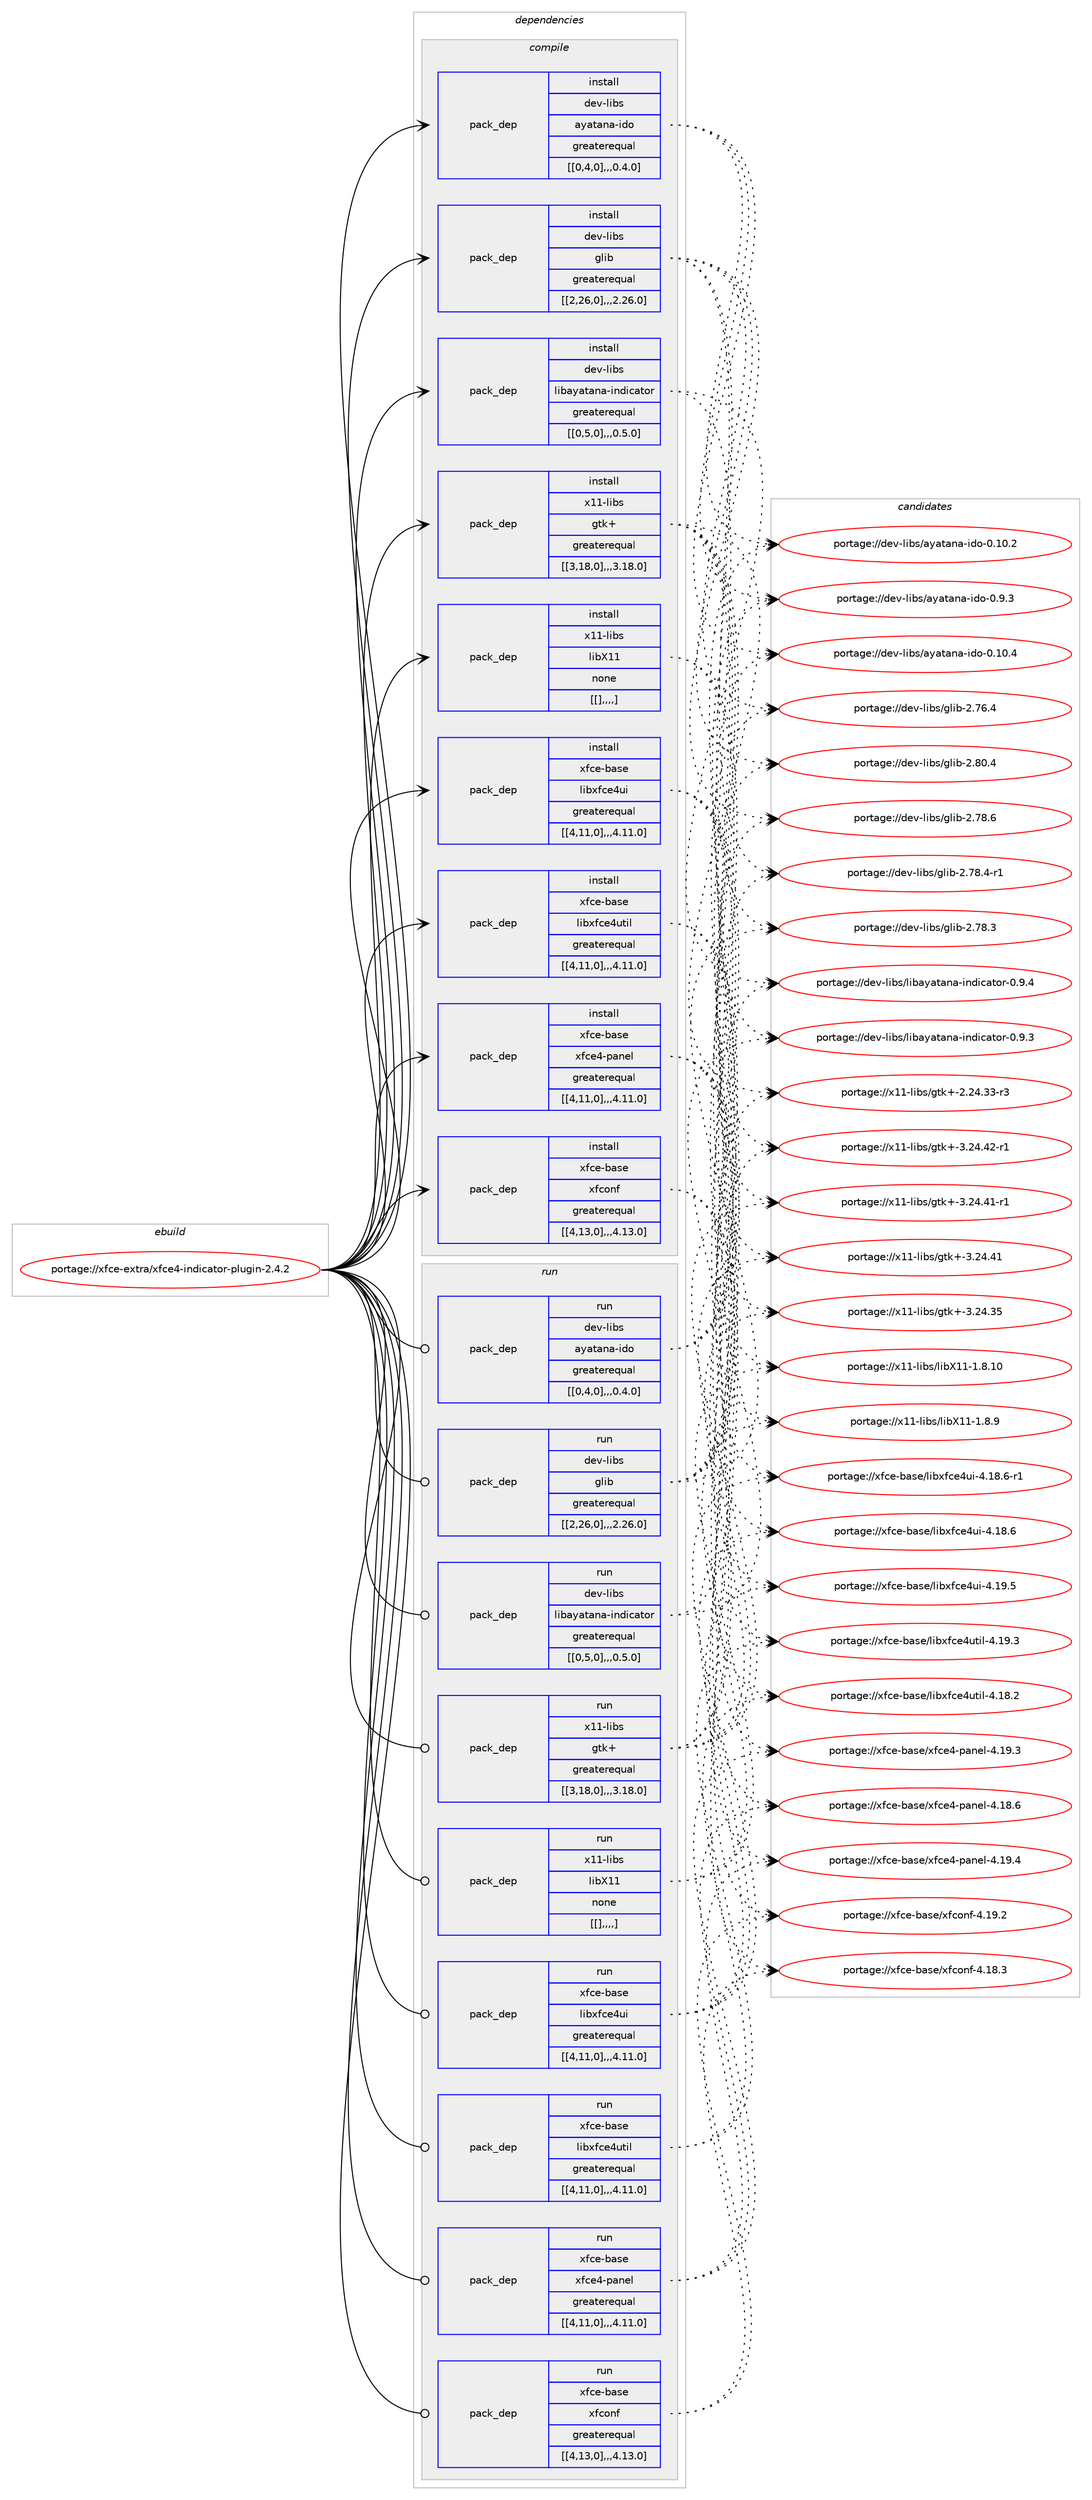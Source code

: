 digraph prolog {

# *************
# Graph options
# *************

newrank=true;
concentrate=true;
compound=true;
graph [rankdir=LR,fontname=Helvetica,fontsize=10,ranksep=1.5];#, ranksep=2.5, nodesep=0.2];
edge  [arrowhead=vee];
node  [fontname=Helvetica,fontsize=10];

# **********
# The ebuild
# **********

subgraph cluster_leftcol {
color=gray;
label=<<i>ebuild</i>>;
id [label="portage://xfce-extra/xfce4-indicator-plugin-2.4.2", color=red, width=4, href="../xfce-extra/xfce4-indicator-plugin-2.4.2.svg"];
}

# ****************
# The dependencies
# ****************

subgraph cluster_midcol {
color=gray;
label=<<i>dependencies</i>>;
subgraph cluster_compile {
fillcolor="#eeeeee";
style=filled;
label=<<i>compile</i>>;
subgraph pack359726 {
dependency492970 [label=<<TABLE BORDER="0" CELLBORDER="1" CELLSPACING="0" CELLPADDING="4" WIDTH="220"><TR><TD ROWSPAN="6" CELLPADDING="30">pack_dep</TD></TR><TR><TD WIDTH="110">install</TD></TR><TR><TD>dev-libs</TD></TR><TR><TD>ayatana-ido</TD></TR><TR><TD>greaterequal</TD></TR><TR><TD>[[0,4,0],,,0.4.0]</TD></TR></TABLE>>, shape=none, color=blue];
}
id:e -> dependency492970:w [weight=20,style="solid",arrowhead="vee"];
subgraph pack359727 {
dependency492971 [label=<<TABLE BORDER="0" CELLBORDER="1" CELLSPACING="0" CELLPADDING="4" WIDTH="220"><TR><TD ROWSPAN="6" CELLPADDING="30">pack_dep</TD></TR><TR><TD WIDTH="110">install</TD></TR><TR><TD>dev-libs</TD></TR><TR><TD>glib</TD></TR><TR><TD>greaterequal</TD></TR><TR><TD>[[2,26,0],,,2.26.0]</TD></TR></TABLE>>, shape=none, color=blue];
}
id:e -> dependency492971:w [weight=20,style="solid",arrowhead="vee"];
subgraph pack359728 {
dependency492972 [label=<<TABLE BORDER="0" CELLBORDER="1" CELLSPACING="0" CELLPADDING="4" WIDTH="220"><TR><TD ROWSPAN="6" CELLPADDING="30">pack_dep</TD></TR><TR><TD WIDTH="110">install</TD></TR><TR><TD>dev-libs</TD></TR><TR><TD>libayatana-indicator</TD></TR><TR><TD>greaterequal</TD></TR><TR><TD>[[0,5,0],,,0.5.0]</TD></TR></TABLE>>, shape=none, color=blue];
}
id:e -> dependency492972:w [weight=20,style="solid",arrowhead="vee"];
subgraph pack359729 {
dependency492973 [label=<<TABLE BORDER="0" CELLBORDER="1" CELLSPACING="0" CELLPADDING="4" WIDTH="220"><TR><TD ROWSPAN="6" CELLPADDING="30">pack_dep</TD></TR><TR><TD WIDTH="110">install</TD></TR><TR><TD>x11-libs</TD></TR><TR><TD>gtk+</TD></TR><TR><TD>greaterequal</TD></TR><TR><TD>[[3,18,0],,,3.18.0]</TD></TR></TABLE>>, shape=none, color=blue];
}
id:e -> dependency492973:w [weight=20,style="solid",arrowhead="vee"];
subgraph pack359730 {
dependency492974 [label=<<TABLE BORDER="0" CELLBORDER="1" CELLSPACING="0" CELLPADDING="4" WIDTH="220"><TR><TD ROWSPAN="6" CELLPADDING="30">pack_dep</TD></TR><TR><TD WIDTH="110">install</TD></TR><TR><TD>x11-libs</TD></TR><TR><TD>libX11</TD></TR><TR><TD>none</TD></TR><TR><TD>[[],,,,]</TD></TR></TABLE>>, shape=none, color=blue];
}
id:e -> dependency492974:w [weight=20,style="solid",arrowhead="vee"];
subgraph pack359731 {
dependency492975 [label=<<TABLE BORDER="0" CELLBORDER="1" CELLSPACING="0" CELLPADDING="4" WIDTH="220"><TR><TD ROWSPAN="6" CELLPADDING="30">pack_dep</TD></TR><TR><TD WIDTH="110">install</TD></TR><TR><TD>xfce-base</TD></TR><TR><TD>libxfce4ui</TD></TR><TR><TD>greaterequal</TD></TR><TR><TD>[[4,11,0],,,4.11.0]</TD></TR></TABLE>>, shape=none, color=blue];
}
id:e -> dependency492975:w [weight=20,style="solid",arrowhead="vee"];
subgraph pack359732 {
dependency492976 [label=<<TABLE BORDER="0" CELLBORDER="1" CELLSPACING="0" CELLPADDING="4" WIDTH="220"><TR><TD ROWSPAN="6" CELLPADDING="30">pack_dep</TD></TR><TR><TD WIDTH="110">install</TD></TR><TR><TD>xfce-base</TD></TR><TR><TD>libxfce4util</TD></TR><TR><TD>greaterequal</TD></TR><TR><TD>[[4,11,0],,,4.11.0]</TD></TR></TABLE>>, shape=none, color=blue];
}
id:e -> dependency492976:w [weight=20,style="solid",arrowhead="vee"];
subgraph pack359733 {
dependency492977 [label=<<TABLE BORDER="0" CELLBORDER="1" CELLSPACING="0" CELLPADDING="4" WIDTH="220"><TR><TD ROWSPAN="6" CELLPADDING="30">pack_dep</TD></TR><TR><TD WIDTH="110">install</TD></TR><TR><TD>xfce-base</TD></TR><TR><TD>xfce4-panel</TD></TR><TR><TD>greaterequal</TD></TR><TR><TD>[[4,11,0],,,4.11.0]</TD></TR></TABLE>>, shape=none, color=blue];
}
id:e -> dependency492977:w [weight=20,style="solid",arrowhead="vee"];
subgraph pack359734 {
dependency492978 [label=<<TABLE BORDER="0" CELLBORDER="1" CELLSPACING="0" CELLPADDING="4" WIDTH="220"><TR><TD ROWSPAN="6" CELLPADDING="30">pack_dep</TD></TR><TR><TD WIDTH="110">install</TD></TR><TR><TD>xfce-base</TD></TR><TR><TD>xfconf</TD></TR><TR><TD>greaterequal</TD></TR><TR><TD>[[4,13,0],,,4.13.0]</TD></TR></TABLE>>, shape=none, color=blue];
}
id:e -> dependency492978:w [weight=20,style="solid",arrowhead="vee"];
}
subgraph cluster_compileandrun {
fillcolor="#eeeeee";
style=filled;
label=<<i>compile and run</i>>;
}
subgraph cluster_run {
fillcolor="#eeeeee";
style=filled;
label=<<i>run</i>>;
subgraph pack359735 {
dependency492979 [label=<<TABLE BORDER="0" CELLBORDER="1" CELLSPACING="0" CELLPADDING="4" WIDTH="220"><TR><TD ROWSPAN="6" CELLPADDING="30">pack_dep</TD></TR><TR><TD WIDTH="110">run</TD></TR><TR><TD>dev-libs</TD></TR><TR><TD>ayatana-ido</TD></TR><TR><TD>greaterequal</TD></TR><TR><TD>[[0,4,0],,,0.4.0]</TD></TR></TABLE>>, shape=none, color=blue];
}
id:e -> dependency492979:w [weight=20,style="solid",arrowhead="odot"];
subgraph pack359736 {
dependency492980 [label=<<TABLE BORDER="0" CELLBORDER="1" CELLSPACING="0" CELLPADDING="4" WIDTH="220"><TR><TD ROWSPAN="6" CELLPADDING="30">pack_dep</TD></TR><TR><TD WIDTH="110">run</TD></TR><TR><TD>dev-libs</TD></TR><TR><TD>glib</TD></TR><TR><TD>greaterequal</TD></TR><TR><TD>[[2,26,0],,,2.26.0]</TD></TR></TABLE>>, shape=none, color=blue];
}
id:e -> dependency492980:w [weight=20,style="solid",arrowhead="odot"];
subgraph pack359737 {
dependency492981 [label=<<TABLE BORDER="0" CELLBORDER="1" CELLSPACING="0" CELLPADDING="4" WIDTH="220"><TR><TD ROWSPAN="6" CELLPADDING="30">pack_dep</TD></TR><TR><TD WIDTH="110">run</TD></TR><TR><TD>dev-libs</TD></TR><TR><TD>libayatana-indicator</TD></TR><TR><TD>greaterequal</TD></TR><TR><TD>[[0,5,0],,,0.5.0]</TD></TR></TABLE>>, shape=none, color=blue];
}
id:e -> dependency492981:w [weight=20,style="solid",arrowhead="odot"];
subgraph pack359738 {
dependency492982 [label=<<TABLE BORDER="0" CELLBORDER="1" CELLSPACING="0" CELLPADDING="4" WIDTH="220"><TR><TD ROWSPAN="6" CELLPADDING="30">pack_dep</TD></TR><TR><TD WIDTH="110">run</TD></TR><TR><TD>x11-libs</TD></TR><TR><TD>gtk+</TD></TR><TR><TD>greaterequal</TD></TR><TR><TD>[[3,18,0],,,3.18.0]</TD></TR></TABLE>>, shape=none, color=blue];
}
id:e -> dependency492982:w [weight=20,style="solid",arrowhead="odot"];
subgraph pack359739 {
dependency492983 [label=<<TABLE BORDER="0" CELLBORDER="1" CELLSPACING="0" CELLPADDING="4" WIDTH="220"><TR><TD ROWSPAN="6" CELLPADDING="30">pack_dep</TD></TR><TR><TD WIDTH="110">run</TD></TR><TR><TD>x11-libs</TD></TR><TR><TD>libX11</TD></TR><TR><TD>none</TD></TR><TR><TD>[[],,,,]</TD></TR></TABLE>>, shape=none, color=blue];
}
id:e -> dependency492983:w [weight=20,style="solid",arrowhead="odot"];
subgraph pack359740 {
dependency492984 [label=<<TABLE BORDER="0" CELLBORDER="1" CELLSPACING="0" CELLPADDING="4" WIDTH="220"><TR><TD ROWSPAN="6" CELLPADDING="30">pack_dep</TD></TR><TR><TD WIDTH="110">run</TD></TR><TR><TD>xfce-base</TD></TR><TR><TD>libxfce4ui</TD></TR><TR><TD>greaterequal</TD></TR><TR><TD>[[4,11,0],,,4.11.0]</TD></TR></TABLE>>, shape=none, color=blue];
}
id:e -> dependency492984:w [weight=20,style="solid",arrowhead="odot"];
subgraph pack359741 {
dependency492985 [label=<<TABLE BORDER="0" CELLBORDER="1" CELLSPACING="0" CELLPADDING="4" WIDTH="220"><TR><TD ROWSPAN="6" CELLPADDING="30">pack_dep</TD></TR><TR><TD WIDTH="110">run</TD></TR><TR><TD>xfce-base</TD></TR><TR><TD>libxfce4util</TD></TR><TR><TD>greaterequal</TD></TR><TR><TD>[[4,11,0],,,4.11.0]</TD></TR></TABLE>>, shape=none, color=blue];
}
id:e -> dependency492985:w [weight=20,style="solid",arrowhead="odot"];
subgraph pack359742 {
dependency492986 [label=<<TABLE BORDER="0" CELLBORDER="1" CELLSPACING="0" CELLPADDING="4" WIDTH="220"><TR><TD ROWSPAN="6" CELLPADDING="30">pack_dep</TD></TR><TR><TD WIDTH="110">run</TD></TR><TR><TD>xfce-base</TD></TR><TR><TD>xfce4-panel</TD></TR><TR><TD>greaterequal</TD></TR><TR><TD>[[4,11,0],,,4.11.0]</TD></TR></TABLE>>, shape=none, color=blue];
}
id:e -> dependency492986:w [weight=20,style="solid",arrowhead="odot"];
subgraph pack359743 {
dependency492987 [label=<<TABLE BORDER="0" CELLBORDER="1" CELLSPACING="0" CELLPADDING="4" WIDTH="220"><TR><TD ROWSPAN="6" CELLPADDING="30">pack_dep</TD></TR><TR><TD WIDTH="110">run</TD></TR><TR><TD>xfce-base</TD></TR><TR><TD>xfconf</TD></TR><TR><TD>greaterequal</TD></TR><TR><TD>[[4,13,0],,,4.13.0]</TD></TR></TABLE>>, shape=none, color=blue];
}
id:e -> dependency492987:w [weight=20,style="solid",arrowhead="odot"];
}
}

# **************
# The candidates
# **************

subgraph cluster_choices {
rank=same;
color=gray;
label=<<i>candidates</i>>;

subgraph choice359726 {
color=black;
nodesep=1;
choice100101118451081059811547971219711697110974510510011145484649484652 [label="portage://dev-libs/ayatana-ido-0.10.4", color=red, width=4,href="../dev-libs/ayatana-ido-0.10.4.svg"];
choice100101118451081059811547971219711697110974510510011145484649484650 [label="portage://dev-libs/ayatana-ido-0.10.2", color=red, width=4,href="../dev-libs/ayatana-ido-0.10.2.svg"];
choice1001011184510810598115479712197116971109745105100111454846574651 [label="portage://dev-libs/ayatana-ido-0.9.3", color=red, width=4,href="../dev-libs/ayatana-ido-0.9.3.svg"];
dependency492970:e -> choice100101118451081059811547971219711697110974510510011145484649484652:w [style=dotted,weight="100"];
dependency492970:e -> choice100101118451081059811547971219711697110974510510011145484649484650:w [style=dotted,weight="100"];
dependency492970:e -> choice1001011184510810598115479712197116971109745105100111454846574651:w [style=dotted,weight="100"];
}
subgraph choice359727 {
color=black;
nodesep=1;
choice1001011184510810598115471031081059845504656484652 [label="portage://dev-libs/glib-2.80.4", color=red, width=4,href="../dev-libs/glib-2.80.4.svg"];
choice1001011184510810598115471031081059845504655564654 [label="portage://dev-libs/glib-2.78.6", color=red, width=4,href="../dev-libs/glib-2.78.6.svg"];
choice10010111845108105981154710310810598455046555646524511449 [label="portage://dev-libs/glib-2.78.4-r1", color=red, width=4,href="../dev-libs/glib-2.78.4-r1.svg"];
choice1001011184510810598115471031081059845504655564651 [label="portage://dev-libs/glib-2.78.3", color=red, width=4,href="../dev-libs/glib-2.78.3.svg"];
choice1001011184510810598115471031081059845504655544652 [label="portage://dev-libs/glib-2.76.4", color=red, width=4,href="../dev-libs/glib-2.76.4.svg"];
dependency492971:e -> choice1001011184510810598115471031081059845504656484652:w [style=dotted,weight="100"];
dependency492971:e -> choice1001011184510810598115471031081059845504655564654:w [style=dotted,weight="100"];
dependency492971:e -> choice10010111845108105981154710310810598455046555646524511449:w [style=dotted,weight="100"];
dependency492971:e -> choice1001011184510810598115471031081059845504655564651:w [style=dotted,weight="100"];
dependency492971:e -> choice1001011184510810598115471031081059845504655544652:w [style=dotted,weight="100"];
}
subgraph choice359728 {
color=black;
nodesep=1;
choice1001011184510810598115471081059897121971169711097451051101001059997116111114454846574652 [label="portage://dev-libs/libayatana-indicator-0.9.4", color=red, width=4,href="../dev-libs/libayatana-indicator-0.9.4.svg"];
choice1001011184510810598115471081059897121971169711097451051101001059997116111114454846574651 [label="portage://dev-libs/libayatana-indicator-0.9.3", color=red, width=4,href="../dev-libs/libayatana-indicator-0.9.3.svg"];
dependency492972:e -> choice1001011184510810598115471081059897121971169711097451051101001059997116111114454846574652:w [style=dotted,weight="100"];
dependency492972:e -> choice1001011184510810598115471081059897121971169711097451051101001059997116111114454846574651:w [style=dotted,weight="100"];
}
subgraph choice359729 {
color=black;
nodesep=1;
choice12049494510810598115471031161074345514650524652504511449 [label="portage://x11-libs/gtk+-3.24.42-r1", color=red, width=4,href="../x11-libs/gtk+-3.24.42-r1.svg"];
choice12049494510810598115471031161074345514650524652494511449 [label="portage://x11-libs/gtk+-3.24.41-r1", color=red, width=4,href="../x11-libs/gtk+-3.24.41-r1.svg"];
choice1204949451081059811547103116107434551465052465249 [label="portage://x11-libs/gtk+-3.24.41", color=red, width=4,href="../x11-libs/gtk+-3.24.41.svg"];
choice1204949451081059811547103116107434551465052465153 [label="portage://x11-libs/gtk+-3.24.35", color=red, width=4,href="../x11-libs/gtk+-3.24.35.svg"];
choice12049494510810598115471031161074345504650524651514511451 [label="portage://x11-libs/gtk+-2.24.33-r3", color=red, width=4,href="../x11-libs/gtk+-2.24.33-r3.svg"];
dependency492973:e -> choice12049494510810598115471031161074345514650524652504511449:w [style=dotted,weight="100"];
dependency492973:e -> choice12049494510810598115471031161074345514650524652494511449:w [style=dotted,weight="100"];
dependency492973:e -> choice1204949451081059811547103116107434551465052465249:w [style=dotted,weight="100"];
dependency492973:e -> choice1204949451081059811547103116107434551465052465153:w [style=dotted,weight="100"];
dependency492973:e -> choice12049494510810598115471031161074345504650524651514511451:w [style=dotted,weight="100"];
}
subgraph choice359730 {
color=black;
nodesep=1;
choice12049494510810598115471081059888494945494656464948 [label="portage://x11-libs/libX11-1.8.10", color=red, width=4,href="../x11-libs/libX11-1.8.10.svg"];
choice120494945108105981154710810598884949454946564657 [label="portage://x11-libs/libX11-1.8.9", color=red, width=4,href="../x11-libs/libX11-1.8.9.svg"];
dependency492974:e -> choice12049494510810598115471081059888494945494656464948:w [style=dotted,weight="100"];
dependency492974:e -> choice120494945108105981154710810598884949454946564657:w [style=dotted,weight="100"];
}
subgraph choice359731 {
color=black;
nodesep=1;
choice120102991014598971151014710810598120102991015211710545524649574653 [label="portage://xfce-base/libxfce4ui-4.19.5", color=red, width=4,href="../xfce-base/libxfce4ui-4.19.5.svg"];
choice1201029910145989711510147108105981201029910152117105455246495646544511449 [label="portage://xfce-base/libxfce4ui-4.18.6-r1", color=red, width=4,href="../xfce-base/libxfce4ui-4.18.6-r1.svg"];
choice120102991014598971151014710810598120102991015211710545524649564654 [label="portage://xfce-base/libxfce4ui-4.18.6", color=red, width=4,href="../xfce-base/libxfce4ui-4.18.6.svg"];
dependency492975:e -> choice120102991014598971151014710810598120102991015211710545524649574653:w [style=dotted,weight="100"];
dependency492975:e -> choice1201029910145989711510147108105981201029910152117105455246495646544511449:w [style=dotted,weight="100"];
dependency492975:e -> choice120102991014598971151014710810598120102991015211710545524649564654:w [style=dotted,weight="100"];
}
subgraph choice359732 {
color=black;
nodesep=1;
choice120102991014598971151014710810598120102991015211711610510845524649574651 [label="portage://xfce-base/libxfce4util-4.19.3", color=red, width=4,href="../xfce-base/libxfce4util-4.19.3.svg"];
choice120102991014598971151014710810598120102991015211711610510845524649564650 [label="portage://xfce-base/libxfce4util-4.18.2", color=red, width=4,href="../xfce-base/libxfce4util-4.18.2.svg"];
dependency492976:e -> choice120102991014598971151014710810598120102991015211711610510845524649574651:w [style=dotted,weight="100"];
dependency492976:e -> choice120102991014598971151014710810598120102991015211711610510845524649564650:w [style=dotted,weight="100"];
}
subgraph choice359733 {
color=black;
nodesep=1;
choice12010299101459897115101471201029910152451129711010110845524649574652 [label="portage://xfce-base/xfce4-panel-4.19.4", color=red, width=4,href="../xfce-base/xfce4-panel-4.19.4.svg"];
choice12010299101459897115101471201029910152451129711010110845524649574651 [label="portage://xfce-base/xfce4-panel-4.19.3", color=red, width=4,href="../xfce-base/xfce4-panel-4.19.3.svg"];
choice12010299101459897115101471201029910152451129711010110845524649564654 [label="portage://xfce-base/xfce4-panel-4.18.6", color=red, width=4,href="../xfce-base/xfce4-panel-4.18.6.svg"];
dependency492977:e -> choice12010299101459897115101471201029910152451129711010110845524649574652:w [style=dotted,weight="100"];
dependency492977:e -> choice12010299101459897115101471201029910152451129711010110845524649574651:w [style=dotted,weight="100"];
dependency492977:e -> choice12010299101459897115101471201029910152451129711010110845524649564654:w [style=dotted,weight="100"];
}
subgraph choice359734 {
color=black;
nodesep=1;
choice12010299101459897115101471201029911111010245524649574650 [label="portage://xfce-base/xfconf-4.19.2", color=red, width=4,href="../xfce-base/xfconf-4.19.2.svg"];
choice12010299101459897115101471201029911111010245524649564651 [label="portage://xfce-base/xfconf-4.18.3", color=red, width=4,href="../xfce-base/xfconf-4.18.3.svg"];
dependency492978:e -> choice12010299101459897115101471201029911111010245524649574650:w [style=dotted,weight="100"];
dependency492978:e -> choice12010299101459897115101471201029911111010245524649564651:w [style=dotted,weight="100"];
}
subgraph choice359735 {
color=black;
nodesep=1;
choice100101118451081059811547971219711697110974510510011145484649484652 [label="portage://dev-libs/ayatana-ido-0.10.4", color=red, width=4,href="../dev-libs/ayatana-ido-0.10.4.svg"];
choice100101118451081059811547971219711697110974510510011145484649484650 [label="portage://dev-libs/ayatana-ido-0.10.2", color=red, width=4,href="../dev-libs/ayatana-ido-0.10.2.svg"];
choice1001011184510810598115479712197116971109745105100111454846574651 [label="portage://dev-libs/ayatana-ido-0.9.3", color=red, width=4,href="../dev-libs/ayatana-ido-0.9.3.svg"];
dependency492979:e -> choice100101118451081059811547971219711697110974510510011145484649484652:w [style=dotted,weight="100"];
dependency492979:e -> choice100101118451081059811547971219711697110974510510011145484649484650:w [style=dotted,weight="100"];
dependency492979:e -> choice1001011184510810598115479712197116971109745105100111454846574651:w [style=dotted,weight="100"];
}
subgraph choice359736 {
color=black;
nodesep=1;
choice1001011184510810598115471031081059845504656484652 [label="portage://dev-libs/glib-2.80.4", color=red, width=4,href="../dev-libs/glib-2.80.4.svg"];
choice1001011184510810598115471031081059845504655564654 [label="portage://dev-libs/glib-2.78.6", color=red, width=4,href="../dev-libs/glib-2.78.6.svg"];
choice10010111845108105981154710310810598455046555646524511449 [label="portage://dev-libs/glib-2.78.4-r1", color=red, width=4,href="../dev-libs/glib-2.78.4-r1.svg"];
choice1001011184510810598115471031081059845504655564651 [label="portage://dev-libs/glib-2.78.3", color=red, width=4,href="../dev-libs/glib-2.78.3.svg"];
choice1001011184510810598115471031081059845504655544652 [label="portage://dev-libs/glib-2.76.4", color=red, width=4,href="../dev-libs/glib-2.76.4.svg"];
dependency492980:e -> choice1001011184510810598115471031081059845504656484652:w [style=dotted,weight="100"];
dependency492980:e -> choice1001011184510810598115471031081059845504655564654:w [style=dotted,weight="100"];
dependency492980:e -> choice10010111845108105981154710310810598455046555646524511449:w [style=dotted,weight="100"];
dependency492980:e -> choice1001011184510810598115471031081059845504655564651:w [style=dotted,weight="100"];
dependency492980:e -> choice1001011184510810598115471031081059845504655544652:w [style=dotted,weight="100"];
}
subgraph choice359737 {
color=black;
nodesep=1;
choice1001011184510810598115471081059897121971169711097451051101001059997116111114454846574652 [label="portage://dev-libs/libayatana-indicator-0.9.4", color=red, width=4,href="../dev-libs/libayatana-indicator-0.9.4.svg"];
choice1001011184510810598115471081059897121971169711097451051101001059997116111114454846574651 [label="portage://dev-libs/libayatana-indicator-0.9.3", color=red, width=4,href="../dev-libs/libayatana-indicator-0.9.3.svg"];
dependency492981:e -> choice1001011184510810598115471081059897121971169711097451051101001059997116111114454846574652:w [style=dotted,weight="100"];
dependency492981:e -> choice1001011184510810598115471081059897121971169711097451051101001059997116111114454846574651:w [style=dotted,weight="100"];
}
subgraph choice359738 {
color=black;
nodesep=1;
choice12049494510810598115471031161074345514650524652504511449 [label="portage://x11-libs/gtk+-3.24.42-r1", color=red, width=4,href="../x11-libs/gtk+-3.24.42-r1.svg"];
choice12049494510810598115471031161074345514650524652494511449 [label="portage://x11-libs/gtk+-3.24.41-r1", color=red, width=4,href="../x11-libs/gtk+-3.24.41-r1.svg"];
choice1204949451081059811547103116107434551465052465249 [label="portage://x11-libs/gtk+-3.24.41", color=red, width=4,href="../x11-libs/gtk+-3.24.41.svg"];
choice1204949451081059811547103116107434551465052465153 [label="portage://x11-libs/gtk+-3.24.35", color=red, width=4,href="../x11-libs/gtk+-3.24.35.svg"];
choice12049494510810598115471031161074345504650524651514511451 [label="portage://x11-libs/gtk+-2.24.33-r3", color=red, width=4,href="../x11-libs/gtk+-2.24.33-r3.svg"];
dependency492982:e -> choice12049494510810598115471031161074345514650524652504511449:w [style=dotted,weight="100"];
dependency492982:e -> choice12049494510810598115471031161074345514650524652494511449:w [style=dotted,weight="100"];
dependency492982:e -> choice1204949451081059811547103116107434551465052465249:w [style=dotted,weight="100"];
dependency492982:e -> choice1204949451081059811547103116107434551465052465153:w [style=dotted,weight="100"];
dependency492982:e -> choice12049494510810598115471031161074345504650524651514511451:w [style=dotted,weight="100"];
}
subgraph choice359739 {
color=black;
nodesep=1;
choice12049494510810598115471081059888494945494656464948 [label="portage://x11-libs/libX11-1.8.10", color=red, width=4,href="../x11-libs/libX11-1.8.10.svg"];
choice120494945108105981154710810598884949454946564657 [label="portage://x11-libs/libX11-1.8.9", color=red, width=4,href="../x11-libs/libX11-1.8.9.svg"];
dependency492983:e -> choice12049494510810598115471081059888494945494656464948:w [style=dotted,weight="100"];
dependency492983:e -> choice120494945108105981154710810598884949454946564657:w [style=dotted,weight="100"];
}
subgraph choice359740 {
color=black;
nodesep=1;
choice120102991014598971151014710810598120102991015211710545524649574653 [label="portage://xfce-base/libxfce4ui-4.19.5", color=red, width=4,href="../xfce-base/libxfce4ui-4.19.5.svg"];
choice1201029910145989711510147108105981201029910152117105455246495646544511449 [label="portage://xfce-base/libxfce4ui-4.18.6-r1", color=red, width=4,href="../xfce-base/libxfce4ui-4.18.6-r1.svg"];
choice120102991014598971151014710810598120102991015211710545524649564654 [label="portage://xfce-base/libxfce4ui-4.18.6", color=red, width=4,href="../xfce-base/libxfce4ui-4.18.6.svg"];
dependency492984:e -> choice120102991014598971151014710810598120102991015211710545524649574653:w [style=dotted,weight="100"];
dependency492984:e -> choice1201029910145989711510147108105981201029910152117105455246495646544511449:w [style=dotted,weight="100"];
dependency492984:e -> choice120102991014598971151014710810598120102991015211710545524649564654:w [style=dotted,weight="100"];
}
subgraph choice359741 {
color=black;
nodesep=1;
choice120102991014598971151014710810598120102991015211711610510845524649574651 [label="portage://xfce-base/libxfce4util-4.19.3", color=red, width=4,href="../xfce-base/libxfce4util-4.19.3.svg"];
choice120102991014598971151014710810598120102991015211711610510845524649564650 [label="portage://xfce-base/libxfce4util-4.18.2", color=red, width=4,href="../xfce-base/libxfce4util-4.18.2.svg"];
dependency492985:e -> choice120102991014598971151014710810598120102991015211711610510845524649574651:w [style=dotted,weight="100"];
dependency492985:e -> choice120102991014598971151014710810598120102991015211711610510845524649564650:w [style=dotted,weight="100"];
}
subgraph choice359742 {
color=black;
nodesep=1;
choice12010299101459897115101471201029910152451129711010110845524649574652 [label="portage://xfce-base/xfce4-panel-4.19.4", color=red, width=4,href="../xfce-base/xfce4-panel-4.19.4.svg"];
choice12010299101459897115101471201029910152451129711010110845524649574651 [label="portage://xfce-base/xfce4-panel-4.19.3", color=red, width=4,href="../xfce-base/xfce4-panel-4.19.3.svg"];
choice12010299101459897115101471201029910152451129711010110845524649564654 [label="portage://xfce-base/xfce4-panel-4.18.6", color=red, width=4,href="../xfce-base/xfce4-panel-4.18.6.svg"];
dependency492986:e -> choice12010299101459897115101471201029910152451129711010110845524649574652:w [style=dotted,weight="100"];
dependency492986:e -> choice12010299101459897115101471201029910152451129711010110845524649574651:w [style=dotted,weight="100"];
dependency492986:e -> choice12010299101459897115101471201029910152451129711010110845524649564654:w [style=dotted,weight="100"];
}
subgraph choice359743 {
color=black;
nodesep=1;
choice12010299101459897115101471201029911111010245524649574650 [label="portage://xfce-base/xfconf-4.19.2", color=red, width=4,href="../xfce-base/xfconf-4.19.2.svg"];
choice12010299101459897115101471201029911111010245524649564651 [label="portage://xfce-base/xfconf-4.18.3", color=red, width=4,href="../xfce-base/xfconf-4.18.3.svg"];
dependency492987:e -> choice12010299101459897115101471201029911111010245524649574650:w [style=dotted,weight="100"];
dependency492987:e -> choice12010299101459897115101471201029911111010245524649564651:w [style=dotted,weight="100"];
}
}

}
